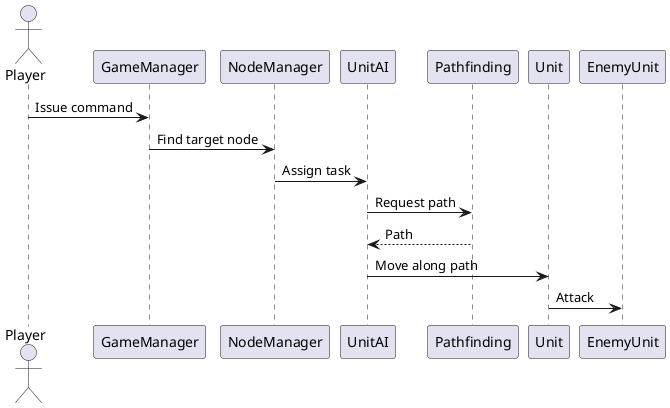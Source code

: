 @startuml
' Sequence diagram for issuing unit command
actor Player
participant GameManager
participant NodeManager
participant UnitAI
participant Pathfinding
participant Unit
participant EnemyUnit

Player -> GameManager: Issue command
GameManager -> NodeManager: Find target node
NodeManager -> UnitAI: Assign task
UnitAI -> Pathfinding: Request path
Pathfinding --> UnitAI: Path
UnitAI -> Unit: Move along path
Unit -> EnemyUnit: Attack
@enduml
